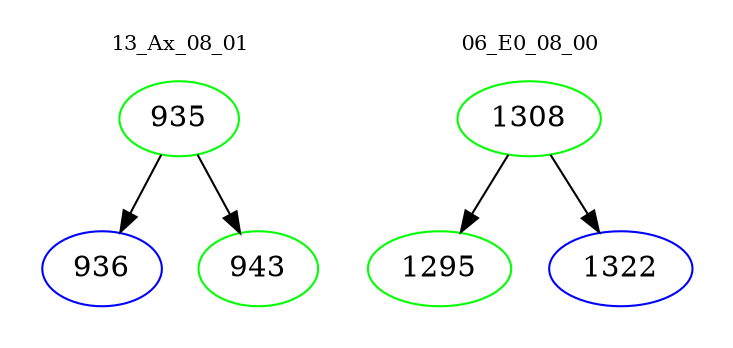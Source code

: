 digraph{
subgraph cluster_0 {
color = white
label = "13_Ax_08_01";
fontsize=10;
T0_935 [label="935", color="green"]
T0_935 -> T0_936 [color="black"]
T0_936 [label="936", color="blue"]
T0_935 -> T0_943 [color="black"]
T0_943 [label="943", color="green"]
}
subgraph cluster_1 {
color = white
label = "06_E0_08_00";
fontsize=10;
T1_1308 [label="1308", color="green"]
T1_1308 -> T1_1295 [color="black"]
T1_1295 [label="1295", color="green"]
T1_1308 -> T1_1322 [color="black"]
T1_1322 [label="1322", color="blue"]
}
}
